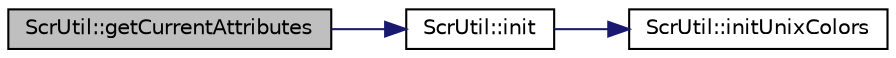 digraph "ScrUtil::getCurrentAttributes"
{
  bgcolor="transparent";
  edge [fontname="Helvetica",fontsize="10",labelfontname="Helvetica",labelfontsize="10"];
  node [fontname="Helvetica",fontsize="10",shape=record];
  rankdir="LR";
  Node1 [label="ScrUtil::getCurrentAttributes",height=0.2,width=0.4,color="black", fillcolor="grey75", style="filled" fontcolor="black"];
  Node1 -> Node2 [color="midnightblue",fontsize="10",style="solid",fontname="Helvetica"];
  Node2 [label="ScrUtil::init",height=0.2,width=0.4,color="black",URL="$namespaceScrUtil.html#afb1b3327296c7d75c36027da812202c3"];
  Node2 -> Node3 [color="midnightblue",fontsize="10",style="solid",fontname="Helvetica"];
  Node3 [label="ScrUtil::initUnixColors",height=0.2,width=0.4,color="black",URL="$namespaceScrUtil.html#a6ec1b7422b5daa07a5910bdc0f380e1e"];
}
